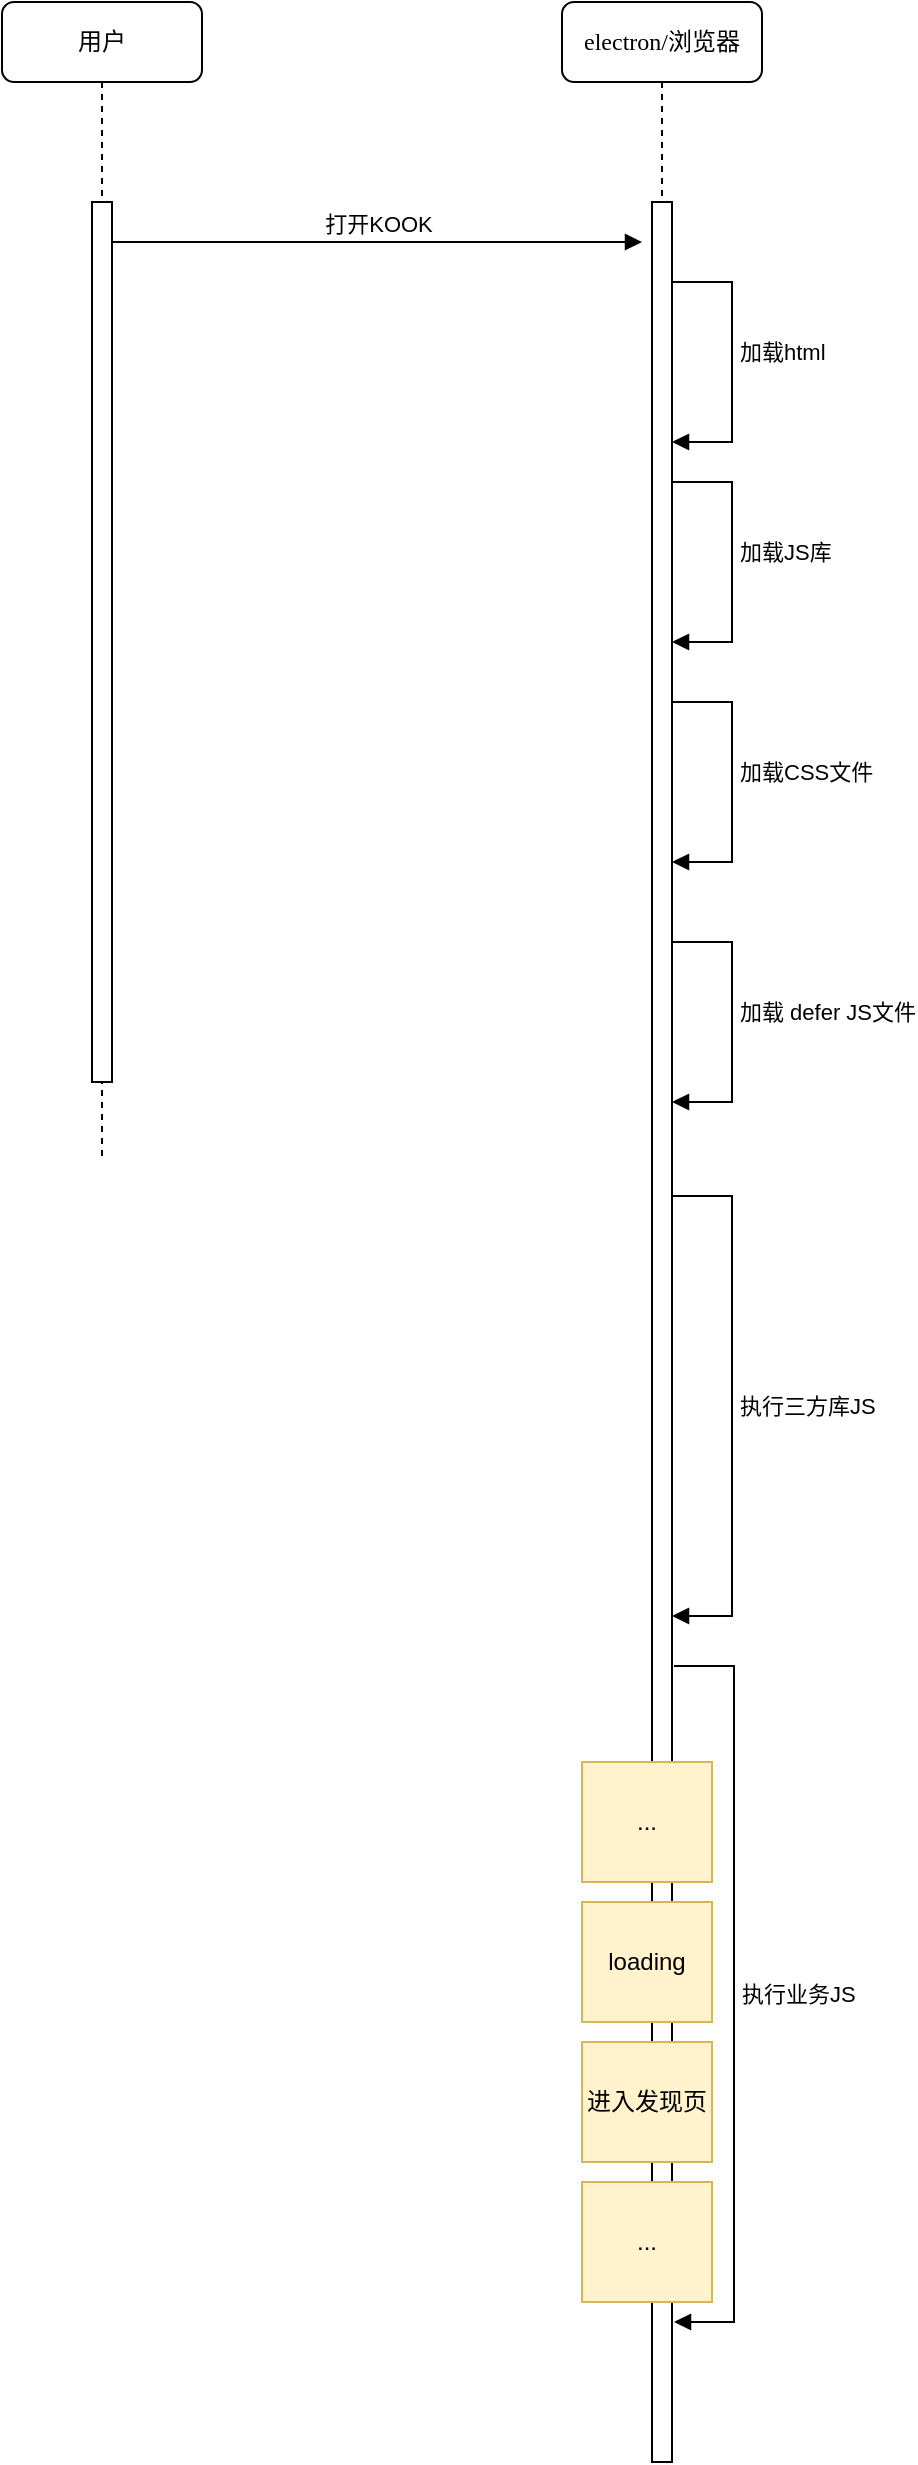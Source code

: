 <mxfile version="23.1.0" type="github">
  <diagram name="Page-1" id="13e1069c-82ec-6db2-03f1-153e76fe0fe0">
    <mxGraphModel dx="1235" dy="624" grid="1" gridSize="10" guides="1" tooltips="1" connect="1" arrows="1" fold="1" page="1" pageScale="1" pageWidth="1100" pageHeight="850" background="none" math="0" shadow="0">
      <root>
        <mxCell id="0" />
        <mxCell id="1" parent="0" />
        <mxCell id="M1rF0WqMJFQ-LMj2dOT4-4" value="用户" style="shape=umlLifeline;perimeter=lifelinePerimeter;whiteSpace=wrap;html=1;container=1;collapsible=0;recursiveResize=0;outlineConnect=0;rounded=1;shadow=0;comic=0;labelBackgroundColor=none;strokeWidth=1;fontFamily=Verdana;fontSize=12;align=center;" vertex="1" parent="1">
          <mxGeometry x="120" y="40" width="100" height="580" as="geometry" />
        </mxCell>
        <mxCell id="M1rF0WqMJFQ-LMj2dOT4-5" value="" style="html=1;points=[];perimeter=orthogonalPerimeter;rounded=0;shadow=0;comic=0;labelBackgroundColor=none;strokeWidth=1;fontFamily=Verdana;fontSize=12;align=center;" vertex="1" parent="M1rF0WqMJFQ-LMj2dOT4-4">
          <mxGeometry x="45" y="100" width="10" height="440" as="geometry" />
        </mxCell>
        <mxCell id="M1rF0WqMJFQ-LMj2dOT4-8" value="打开KOOK" style="html=1;verticalAlign=bottom;endArrow=block;curved=0;rounded=0;" edge="1" parent="M1rF0WqMJFQ-LMj2dOT4-4">
          <mxGeometry width="80" relative="1" as="geometry">
            <mxPoint x="55" y="120" as="sourcePoint" />
            <mxPoint x="320" y="120" as="targetPoint" />
          </mxGeometry>
        </mxCell>
        <mxCell id="M1rF0WqMJFQ-LMj2dOT4-6" value="electron/浏览器" style="shape=umlLifeline;perimeter=lifelinePerimeter;whiteSpace=wrap;html=1;container=1;collapsible=0;recursiveResize=0;outlineConnect=0;rounded=1;shadow=0;comic=0;labelBackgroundColor=none;strokeWidth=1;fontFamily=Verdana;fontSize=12;align=center;" vertex="1" parent="1">
          <mxGeometry x="400" y="40" width="100" height="1230" as="geometry" />
        </mxCell>
        <mxCell id="M1rF0WqMJFQ-LMj2dOT4-7" value="" style="html=1;points=[];perimeter=orthogonalPerimeter;rounded=0;shadow=0;comic=0;labelBackgroundColor=none;strokeWidth=1;fontFamily=Verdana;fontSize=12;align=center;" vertex="1" parent="M1rF0WqMJFQ-LMj2dOT4-6">
          <mxGeometry x="45" y="100" width="10" height="1130" as="geometry" />
        </mxCell>
        <mxCell id="M1rF0WqMJFQ-LMj2dOT4-22" value="loading" style="rounded=0;whiteSpace=wrap;html=1;fillColor=#fff2cc;strokeColor=#d6b656;" vertex="1" parent="M1rF0WqMJFQ-LMj2dOT4-6">
          <mxGeometry x="10" y="950" width="65" height="60" as="geometry" />
        </mxCell>
        <mxCell id="M1rF0WqMJFQ-LMj2dOT4-23" value="进入发现页" style="rounded=0;whiteSpace=wrap;html=1;fillColor=#fff2cc;strokeColor=#d6b656;" vertex="1" parent="M1rF0WqMJFQ-LMj2dOT4-6">
          <mxGeometry x="10" y="1020" width="65" height="60" as="geometry" />
        </mxCell>
        <mxCell id="M1rF0WqMJFQ-LMj2dOT4-25" value="..." style="rounded=0;whiteSpace=wrap;html=1;fillColor=#fff2cc;strokeColor=#d6b656;" vertex="1" parent="M1rF0WqMJFQ-LMj2dOT4-6">
          <mxGeometry x="10" y="1090" width="65" height="60" as="geometry" />
        </mxCell>
        <mxCell id="M1rF0WqMJFQ-LMj2dOT4-26" value="..." style="rounded=0;whiteSpace=wrap;html=1;fillColor=#fff2cc;strokeColor=#d6b656;" vertex="1" parent="M1rF0WqMJFQ-LMj2dOT4-6">
          <mxGeometry x="10" y="880" width="65" height="60" as="geometry" />
        </mxCell>
        <mxCell id="M1rF0WqMJFQ-LMj2dOT4-16" value="执行三方库JS" style="html=1;align=left;spacingLeft=2;endArrow=block;rounded=0;edgeStyle=orthogonalEdgeStyle;curved=0;rounded=0;" edge="1" parent="1">
          <mxGeometry relative="1" as="geometry">
            <mxPoint x="455" y="637" as="sourcePoint" />
            <Array as="points">
              <mxPoint x="485" y="637" />
              <mxPoint x="485" y="847" />
              <mxPoint x="455" y="847" />
            </Array>
            <mxPoint x="455" y="847" as="targetPoint" />
          </mxGeometry>
        </mxCell>
        <mxCell id="M1rF0WqMJFQ-LMj2dOT4-17" value="加载html" style="html=1;align=left;spacingLeft=2;endArrow=block;rounded=0;edgeStyle=orthogonalEdgeStyle;curved=0;rounded=0;" edge="1" parent="1">
          <mxGeometry relative="1" as="geometry">
            <mxPoint x="465" y="180" as="sourcePoint" />
            <Array as="points">
              <mxPoint x="455" y="180" />
              <mxPoint x="485" y="180" />
              <mxPoint x="485" y="260" />
              <mxPoint x="455" y="260" />
            </Array>
            <mxPoint x="455" y="260" as="targetPoint" />
          </mxGeometry>
        </mxCell>
        <mxCell id="M1rF0WqMJFQ-LMj2dOT4-18" value="加载JS库" style="html=1;align=left;spacingLeft=2;endArrow=block;rounded=0;edgeStyle=orthogonalEdgeStyle;curved=0;rounded=0;" edge="1" parent="1">
          <mxGeometry relative="1" as="geometry">
            <mxPoint x="465" y="280" as="sourcePoint" />
            <Array as="points">
              <mxPoint x="455" y="280" />
              <mxPoint x="485" y="280" />
              <mxPoint x="485" y="360" />
              <mxPoint x="455" y="360" />
            </Array>
            <mxPoint x="455" y="360" as="targetPoint" />
          </mxGeometry>
        </mxCell>
        <mxCell id="M1rF0WqMJFQ-LMj2dOT4-19" value="加载CSS文件" style="html=1;align=left;spacingLeft=2;endArrow=block;rounded=0;edgeStyle=orthogonalEdgeStyle;curved=0;rounded=0;" edge="1" parent="1">
          <mxGeometry relative="1" as="geometry">
            <mxPoint x="465" y="390" as="sourcePoint" />
            <Array as="points">
              <mxPoint x="455" y="390" />
              <mxPoint x="485" y="390" />
              <mxPoint x="485" y="470" />
              <mxPoint x="455" y="470" />
            </Array>
            <mxPoint x="455" y="470" as="targetPoint" />
          </mxGeometry>
        </mxCell>
        <mxCell id="M1rF0WqMJFQ-LMj2dOT4-20" value="加载 defer JS文件" style="html=1;align=left;spacingLeft=2;endArrow=block;rounded=0;edgeStyle=orthogonalEdgeStyle;curved=0;rounded=0;" edge="1" parent="1">
          <mxGeometry relative="1" as="geometry">
            <mxPoint x="465" y="510" as="sourcePoint" />
            <Array as="points">
              <mxPoint x="455" y="510" />
              <mxPoint x="485" y="510" />
              <mxPoint x="485" y="590" />
              <mxPoint x="455" y="590" />
            </Array>
            <mxPoint x="455" y="590" as="targetPoint" />
          </mxGeometry>
        </mxCell>
        <mxCell id="M1rF0WqMJFQ-LMj2dOT4-21" value="执行业务JS" style="html=1;align=left;spacingLeft=2;endArrow=block;rounded=0;edgeStyle=orthogonalEdgeStyle;curved=0;rounded=0;" edge="1" parent="1">
          <mxGeometry relative="1" as="geometry">
            <mxPoint x="456" y="872" as="sourcePoint" />
            <Array as="points">
              <mxPoint x="486" y="872" />
              <mxPoint x="486" y="1200" />
              <mxPoint x="456" y="1200" />
            </Array>
            <mxPoint x="456" y="1200" as="targetPoint" />
          </mxGeometry>
        </mxCell>
      </root>
    </mxGraphModel>
  </diagram>
</mxfile>
